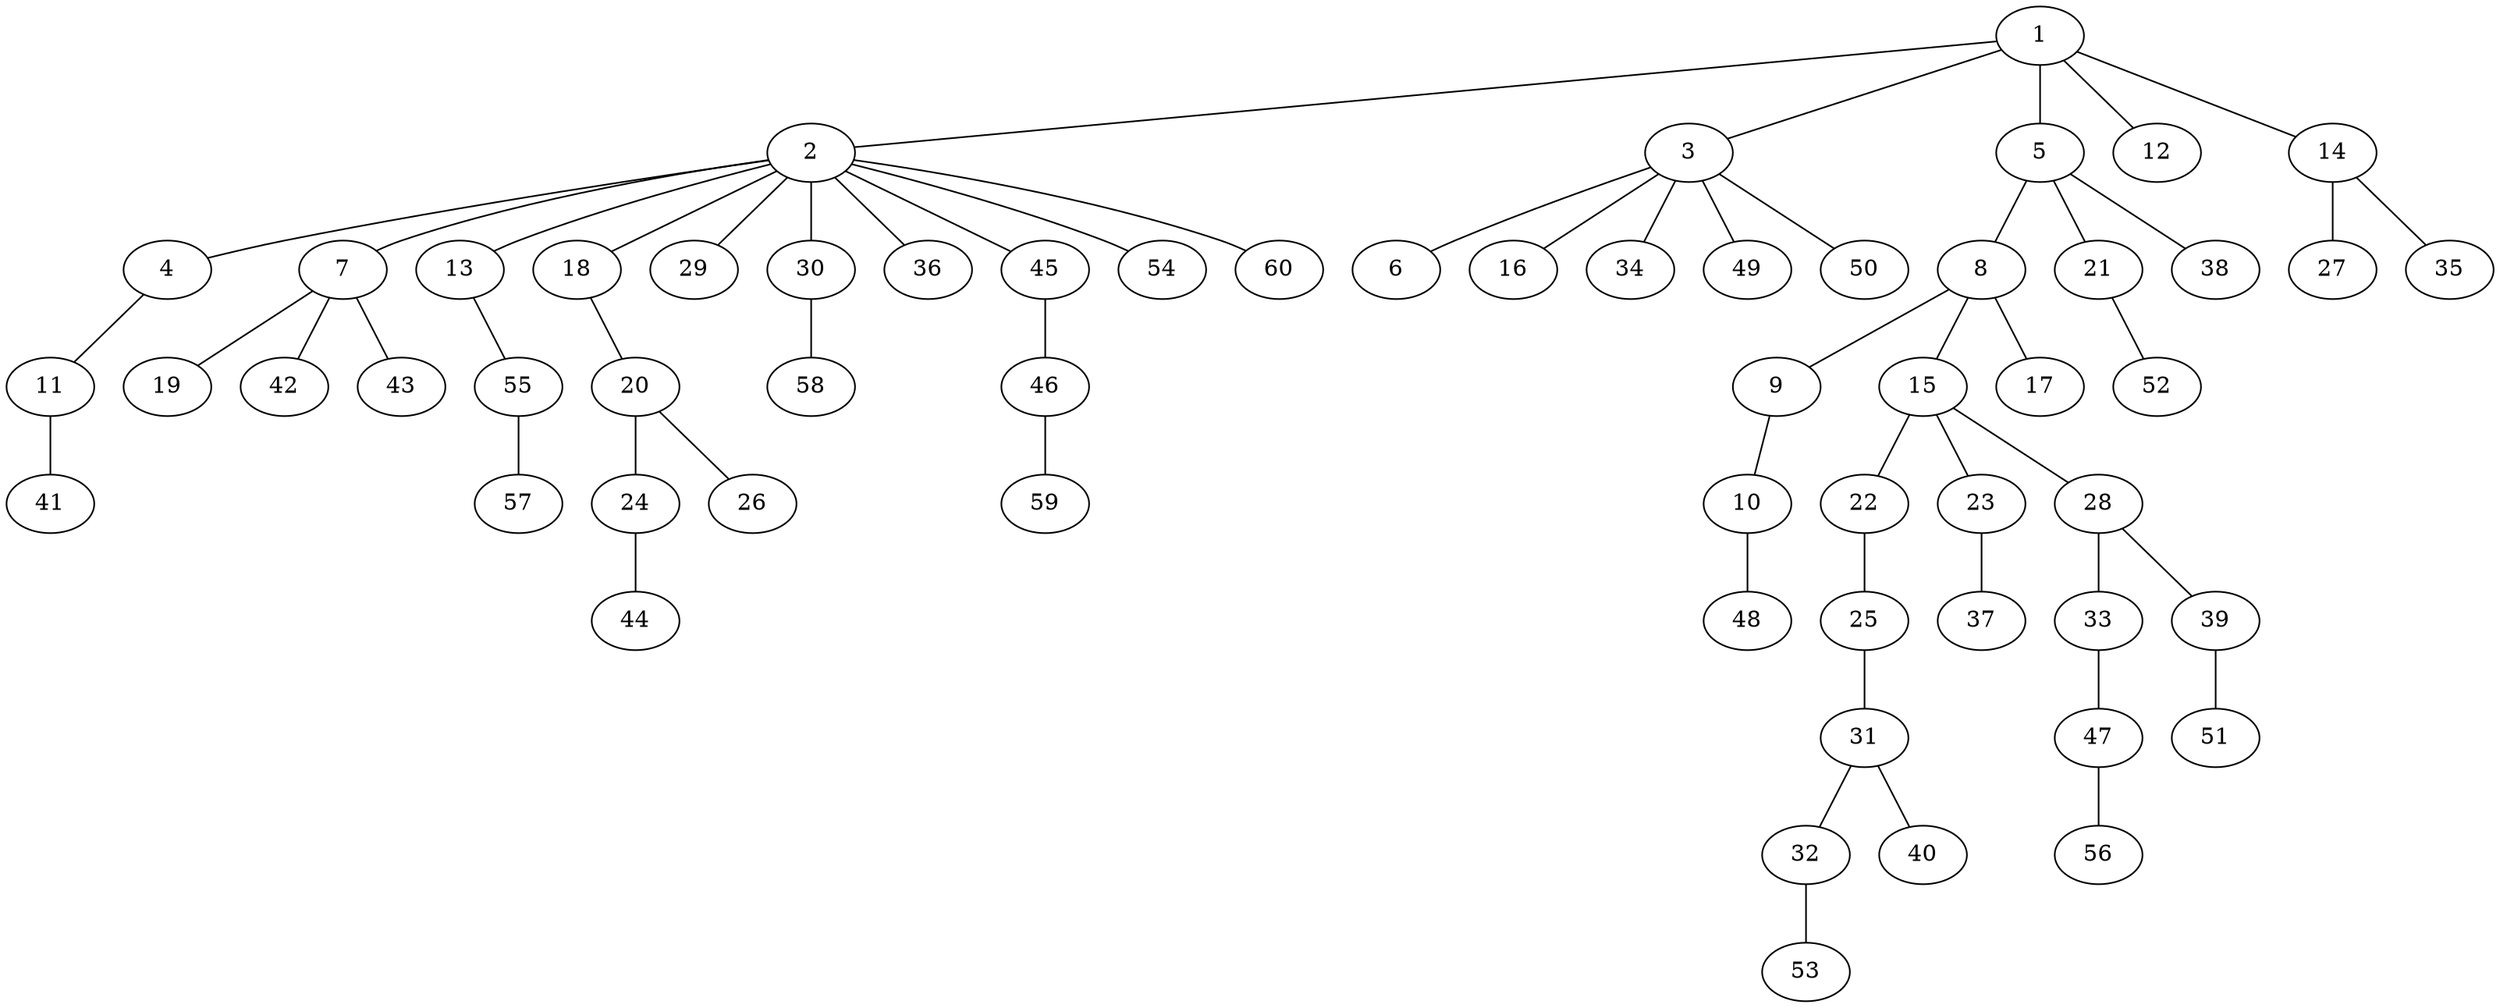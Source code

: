 graph graphname {1--2
1--3
1--5
1--12
1--14
2--4
2--7
2--13
2--18
2--29
2--30
2--36
2--45
2--54
2--60
3--6
3--16
3--34
3--49
3--50
4--11
5--8
5--21
5--38
7--19
7--42
7--43
8--9
8--15
8--17
9--10
10--48
11--41
13--55
14--27
14--35
15--22
15--23
15--28
18--20
20--24
20--26
21--52
22--25
23--37
24--44
25--31
28--33
28--39
30--58
31--32
31--40
32--53
33--47
39--51
45--46
46--59
47--56
55--57
}